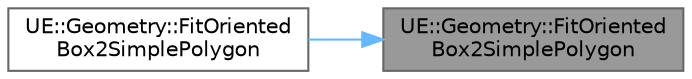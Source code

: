 digraph "UE::Geometry::FitOrientedBox2SimplePolygon"
{
 // INTERACTIVE_SVG=YES
 // LATEX_PDF_SIZE
  bgcolor="transparent";
  edge [fontname=Helvetica,fontsize=10,labelfontname=Helvetica,labelfontsize=10];
  node [fontname=Helvetica,fontsize=10,shape=box,height=0.2,width=0.4];
  rankdir="RL";
  Node1 [id="Node000001",label="UE::Geometry::FitOriented\lBox2SimplePolygon",height=0.2,width=0.4,color="gray40", fillcolor="grey60", style="filled", fontcolor="black",tooltip="Use the rotating calipers algorithm to find a best-fit oriented bounding box of a simple polygon."];
  Node1 -> Node2 [id="edge1_Node000001_Node000002",dir="back",color="steelblue1",style="solid",tooltip=" "];
  Node2 [id="Node000002",label="UE::Geometry::FitOriented\lBox2SimplePolygon",height=0.2,width=0.4,color="grey40", fillcolor="white", style="filled",URL="$d9/d39/namespaceUE_1_1Geometry.html#a47b8f83da0922a8cb6f0add325cf96ba",tooltip="Use the rotating calipers algorithm to find a best-fit oriented bounding box of a simple polygon."];
}
